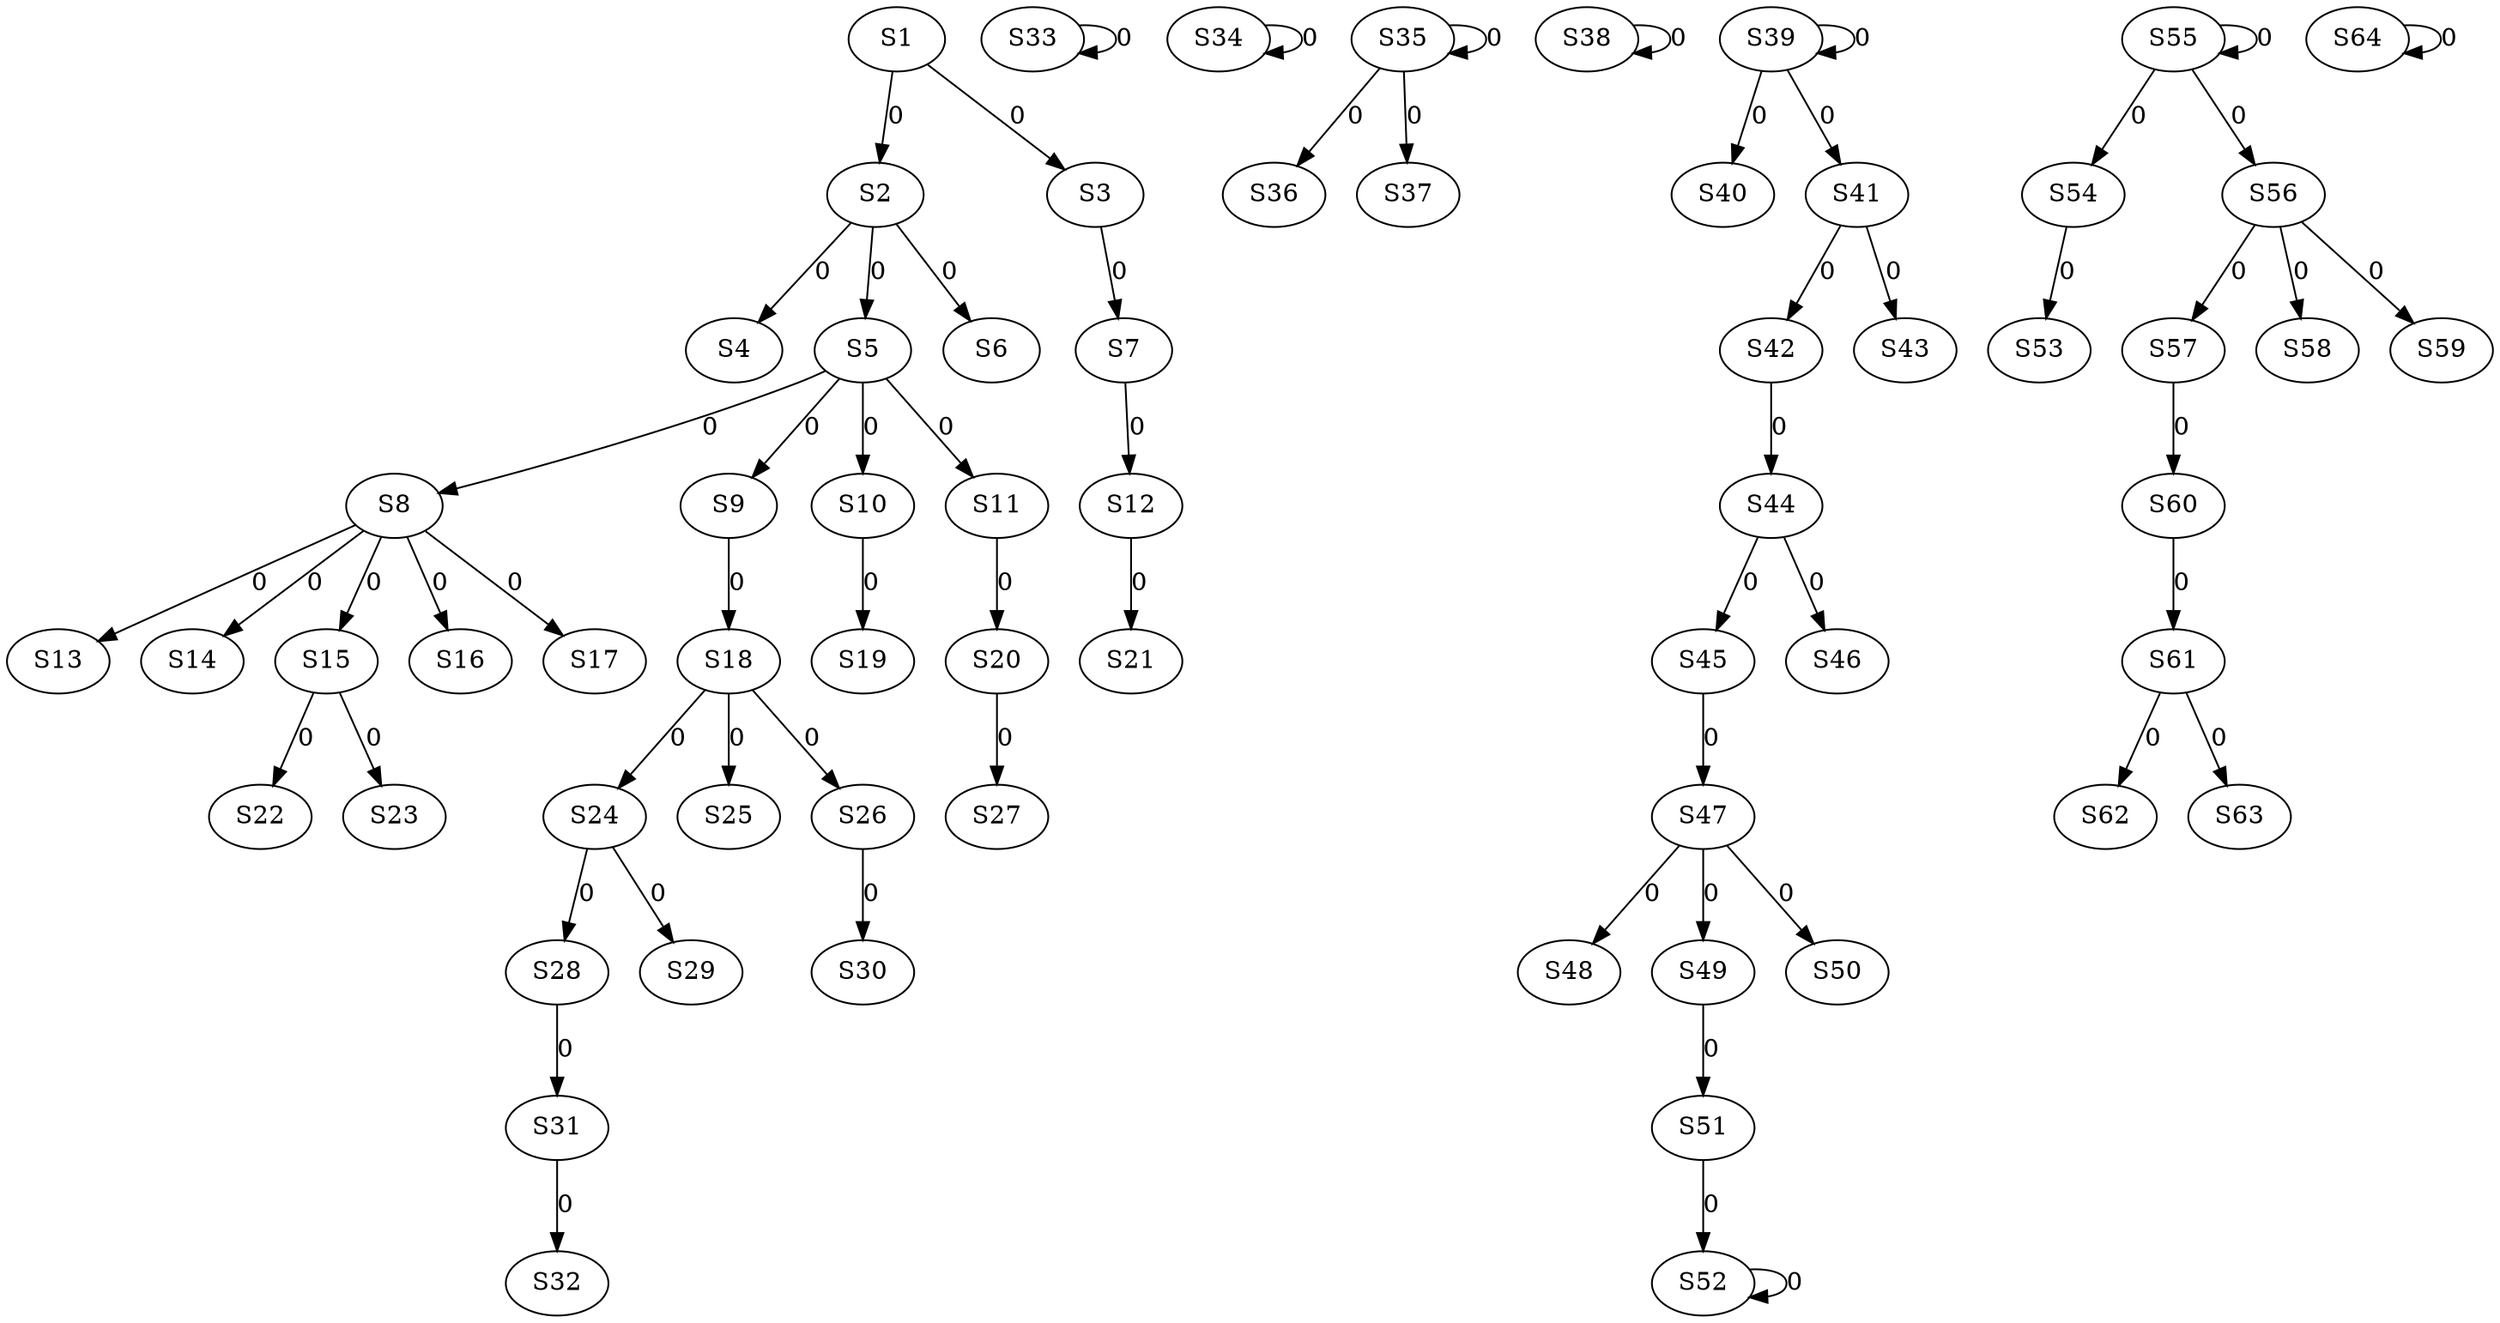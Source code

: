strict digraph {
	S1 -> S2 [ label = 0 ];
	S1 -> S3 [ label = 0 ];
	S2 -> S4 [ label = 0 ];
	S2 -> S5 [ label = 0 ];
	S2 -> S6 [ label = 0 ];
	S3 -> S7 [ label = 0 ];
	S5 -> S8 [ label = 0 ];
	S5 -> S9 [ label = 0 ];
	S5 -> S10 [ label = 0 ];
	S5 -> S11 [ label = 0 ];
	S7 -> S12 [ label = 0 ];
	S8 -> S13 [ label = 0 ];
	S8 -> S14 [ label = 0 ];
	S8 -> S15 [ label = 0 ];
	S8 -> S16 [ label = 0 ];
	S8 -> S17 [ label = 0 ];
	S9 -> S18 [ label = 0 ];
	S10 -> S19 [ label = 0 ];
	S11 -> S20 [ label = 0 ];
	S12 -> S21 [ label = 0 ];
	S15 -> S22 [ label = 0 ];
	S15 -> S23 [ label = 0 ];
	S18 -> S24 [ label = 0 ];
	S18 -> S25 [ label = 0 ];
	S18 -> S26 [ label = 0 ];
	S20 -> S27 [ label = 0 ];
	S24 -> S28 [ label = 0 ];
	S24 -> S29 [ label = 0 ];
	S26 -> S30 [ label = 0 ];
	S28 -> S31 [ label = 0 ];
	S31 -> S32 [ label = 0 ];
	S33 -> S33 [ label = 0 ];
	S34 -> S34 [ label = 0 ];
	S35 -> S35 [ label = 0 ];
	S35 -> S36 [ label = 0 ];
	S35 -> S37 [ label = 0 ];
	S38 -> S38 [ label = 0 ];
	S39 -> S39 [ label = 0 ];
	S39 -> S40 [ label = 0 ];
	S39 -> S41 [ label = 0 ];
	S41 -> S42 [ label = 0 ];
	S41 -> S43 [ label = 0 ];
	S42 -> S44 [ label = 0 ];
	S44 -> S45 [ label = 0 ];
	S44 -> S46 [ label = 0 ];
	S45 -> S47 [ label = 0 ];
	S47 -> S48 [ label = 0 ];
	S47 -> S49 [ label = 0 ];
	S47 -> S50 [ label = 0 ];
	S49 -> S51 [ label = 0 ];
	S51 -> S52 [ label = 0 ];
	S54 -> S53 [ label = 0 ];
	S55 -> S54 [ label = 0 ];
	S55 -> S55 [ label = 0 ];
	S55 -> S56 [ label = 0 ];
	S56 -> S57 [ label = 0 ];
	S56 -> S58 [ label = 0 ];
	S56 -> S59 [ label = 0 ];
	S57 -> S60 [ label = 0 ];
	S60 -> S61 [ label = 0 ];
	S61 -> S62 [ label = 0 ];
	S61 -> S63 [ label = 0 ];
	S64 -> S64 [ label = 0 ];
	S52 -> S52 [ label = 0 ];
}